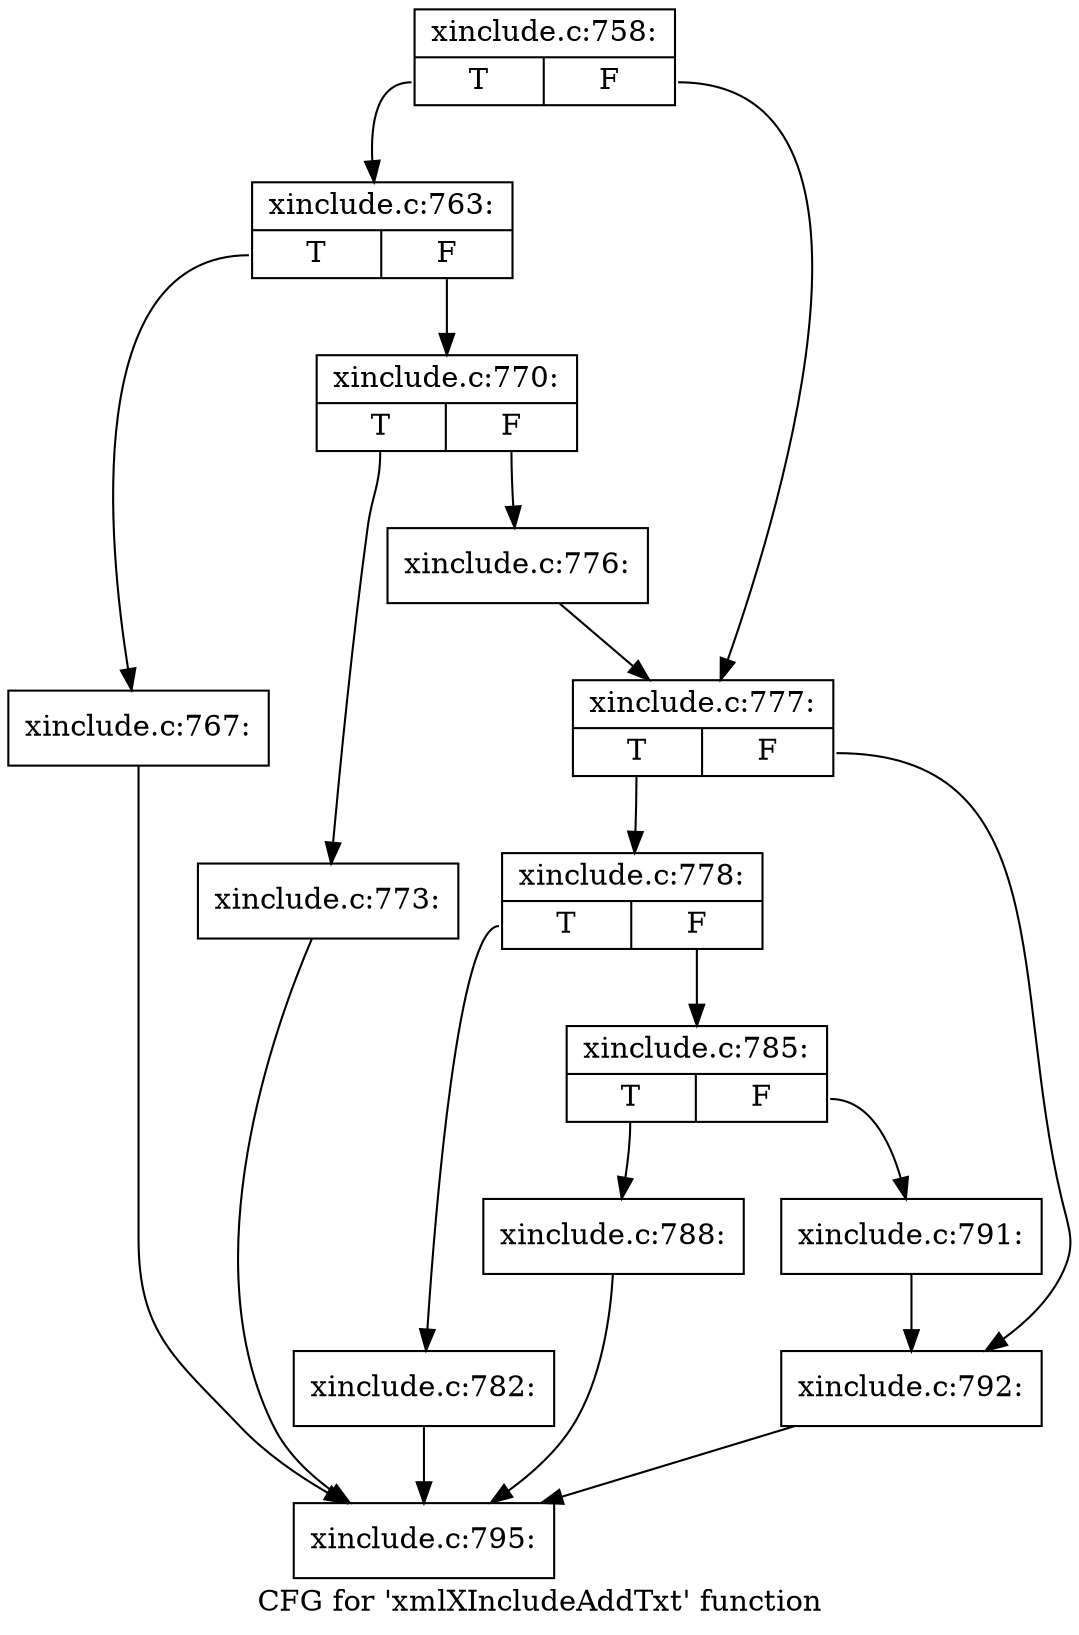 digraph "CFG for 'xmlXIncludeAddTxt' function" {
	label="CFG for 'xmlXIncludeAddTxt' function";

	Node0x53f9300 [shape=record,label="{xinclude.c:758:|{<s0>T|<s1>F}}"];
	Node0x53f9300:s0 -> Node0x55b9900;
	Node0x53f9300:s1 -> Node0x55b9950;
	Node0x55b9900 [shape=record,label="{xinclude.c:763:|{<s0>T|<s1>F}}"];
	Node0x55b9900:s0 -> Node0x55d6e50;
	Node0x55b9900:s1 -> Node0x55d6ea0;
	Node0x55d6e50 [shape=record,label="{xinclude.c:767:}"];
	Node0x55d6e50 -> Node0x54ffec0;
	Node0x55d6ea0 [shape=record,label="{xinclude.c:770:|{<s0>T|<s1>F}}"];
	Node0x55d6ea0:s0 -> Node0x55d7e60;
	Node0x55d6ea0:s1 -> Node0x55d7eb0;
	Node0x55d7e60 [shape=record,label="{xinclude.c:773:}"];
	Node0x55d7e60 -> Node0x54ffec0;
	Node0x55d7eb0 [shape=record,label="{xinclude.c:776:}"];
	Node0x55d7eb0 -> Node0x55b9950;
	Node0x55b9950 [shape=record,label="{xinclude.c:777:|{<s0>T|<s1>F}}"];
	Node0x55b9950:s0 -> Node0x55d8730;
	Node0x55b9950:s1 -> Node0x55d8780;
	Node0x55d8730 [shape=record,label="{xinclude.c:778:|{<s0>T|<s1>F}}"];
	Node0x55d8730:s0 -> Node0x55d99b0;
	Node0x55d8730:s1 -> Node0x55d9a00;
	Node0x55d99b0 [shape=record,label="{xinclude.c:782:}"];
	Node0x55d99b0 -> Node0x54ffec0;
	Node0x55d9a00 [shape=record,label="{xinclude.c:785:|{<s0>T|<s1>F}}"];
	Node0x55d9a00:s0 -> Node0x55daa80;
	Node0x55d9a00:s1 -> Node0x55daad0;
	Node0x55daa80 [shape=record,label="{xinclude.c:788:}"];
	Node0x55daa80 -> Node0x54ffec0;
	Node0x55daad0 [shape=record,label="{xinclude.c:791:}"];
	Node0x55daad0 -> Node0x55d8780;
	Node0x55d8780 [shape=record,label="{xinclude.c:792:}"];
	Node0x55d8780 -> Node0x54ffec0;
	Node0x54ffec0 [shape=record,label="{xinclude.c:795:}"];
}
